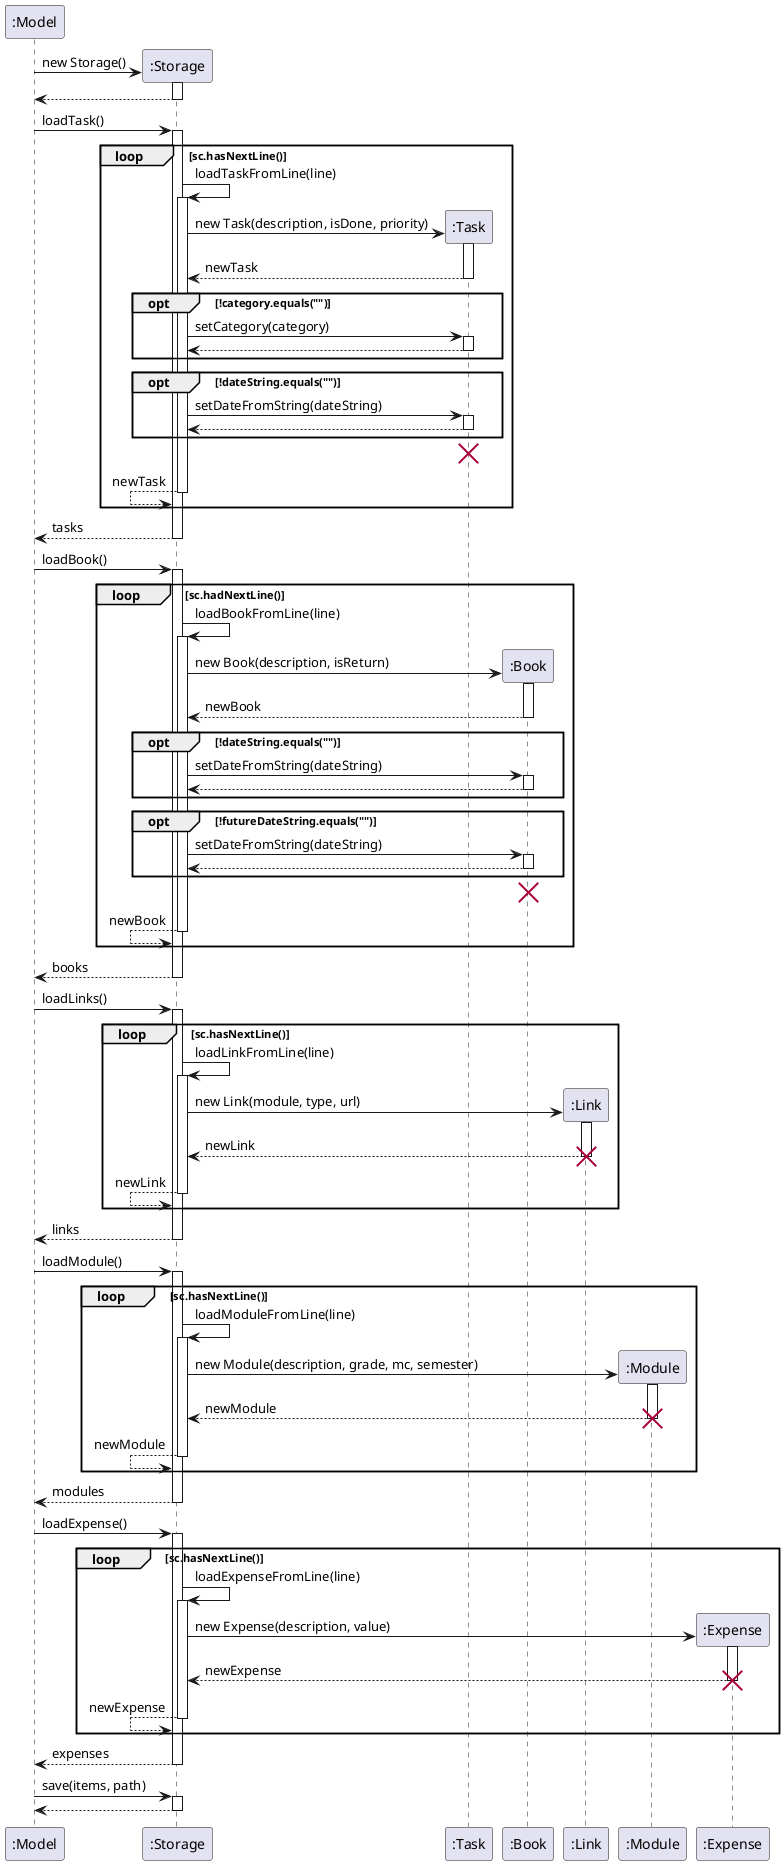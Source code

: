 '@@author GuoAi
@startuml
participant ":Model" as Model
participant ":Storage" as Storage
participant ":Task" as Task
participant ":Book" as Book
participant ":Link" as Link
participant ":Module" as Module
participant ":Expense" as Expense

create Storage
Model -> Storage : new Storage()
activate Storage

Model <-- Storage
deactivate Storage

Model -> Storage : loadTask()
activate Storage

loop sc.hasNextLine()

Storage -> Storage : loadTaskFromLine(line)
activate Storage

create Task
Storage -> Task : new Task(description, isDone, priority)
activate Task

Storage <-- Task : newTask
deactivate Task

opt !category.equals("")

Storage -> Task : setCategory(category)
activate Task

Storage <-- Task
deactivate Task

end

opt !dateString.equals("")

Storage -> Task : setDateFromString(dateString)
activate Task

Storage <-- Task
deactivate Task

end

destroy Task

Storage <-- Storage : newTask
deactivate Storage

end

Model <-- Storage : tasks
deactivate Storage

Model -> Storage : loadBook()
activate Storage

loop sc.hadNextLine()

Storage -> Storage : loadBookFromLine(line)
activate Storage

create Book
Storage -> Book : new Book(description, isReturn)
activate Book

Storage <-- Book : newBook
deactivate Book

opt !dateString.equals("")

Storage -> Book : setDateFromString(dateString)
activate Book

Storage <-- Book
deactivate Book

end

opt !futureDateString.equals("")

Storage -> Book : setDateFromString(dateString)
activate Book

Storage <-- Book
deactivate Book

end

destroy Book

Storage <-- Storage : newBook
deactivate Storage

end

Model <-- Storage : books
deactivate Storage

Model -> Storage : loadLinks()
activate Storage

loop sc.hasNextLine()

Storage -> Storage : loadLinkFromLine(line)
activate Storage

create Link
Storage -> Link : new Link(module, type, url)
activate Link

Storage <-- Link : newLink
deactivate Link

destroy Link

Storage <-- Storage : newLink
deactivate Storage

end

Model <-- Storage : links
deactivate Storage

Model -> Storage : loadModule()
activate Storage

loop sc.hasNextLine()

Storage -> Storage : loadModuleFromLine(line)
activate Storage

create Module
Storage -> Module : new Module(description, grade, mc, semester)
activate Module

Storage <-- Module : newModule
deactivate Module

destroy Module

Storage <-- Storage : newModule
deactivate Storage

end

Model <-- Storage : modules
deactivate Storage

Model -> Storage : loadExpense()
activate Storage

loop sc.hasNextLine()

Storage -> Storage : loadExpenseFromLine(line)
activate Storage

create Expense
Storage -> Expense : new Expense(description, value)
activate Expense

Storage <-- Expense : newExpense
deactivate Expense

destroy Expense

Storage <-- Storage : newExpense
deactivate Storage

end

Model <-- Storage : expenses
deactivate Storage

Model -> Storage : save(items, path)
activate Storage

Model <-- Storage
deactivate Storage
@enduml

